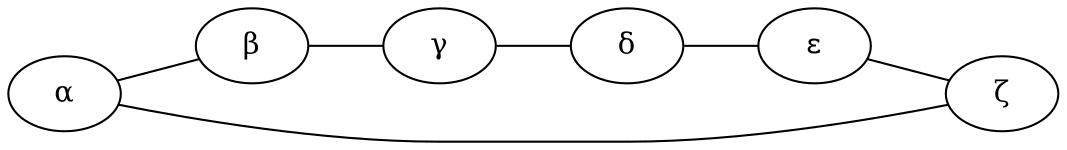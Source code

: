 graph {
    rankdir=LR

    a[label="&alpha;"]
    b[label="&beta;"]
    c[label="&gamma;"]
    d[label="&delta;"]
    e[label="&epsilon;"]
    f[label="&zeta;"]

    a -- b
    b -- c
    c -- d;
    d -- e;
    e -- f;
    f -- a;
}
